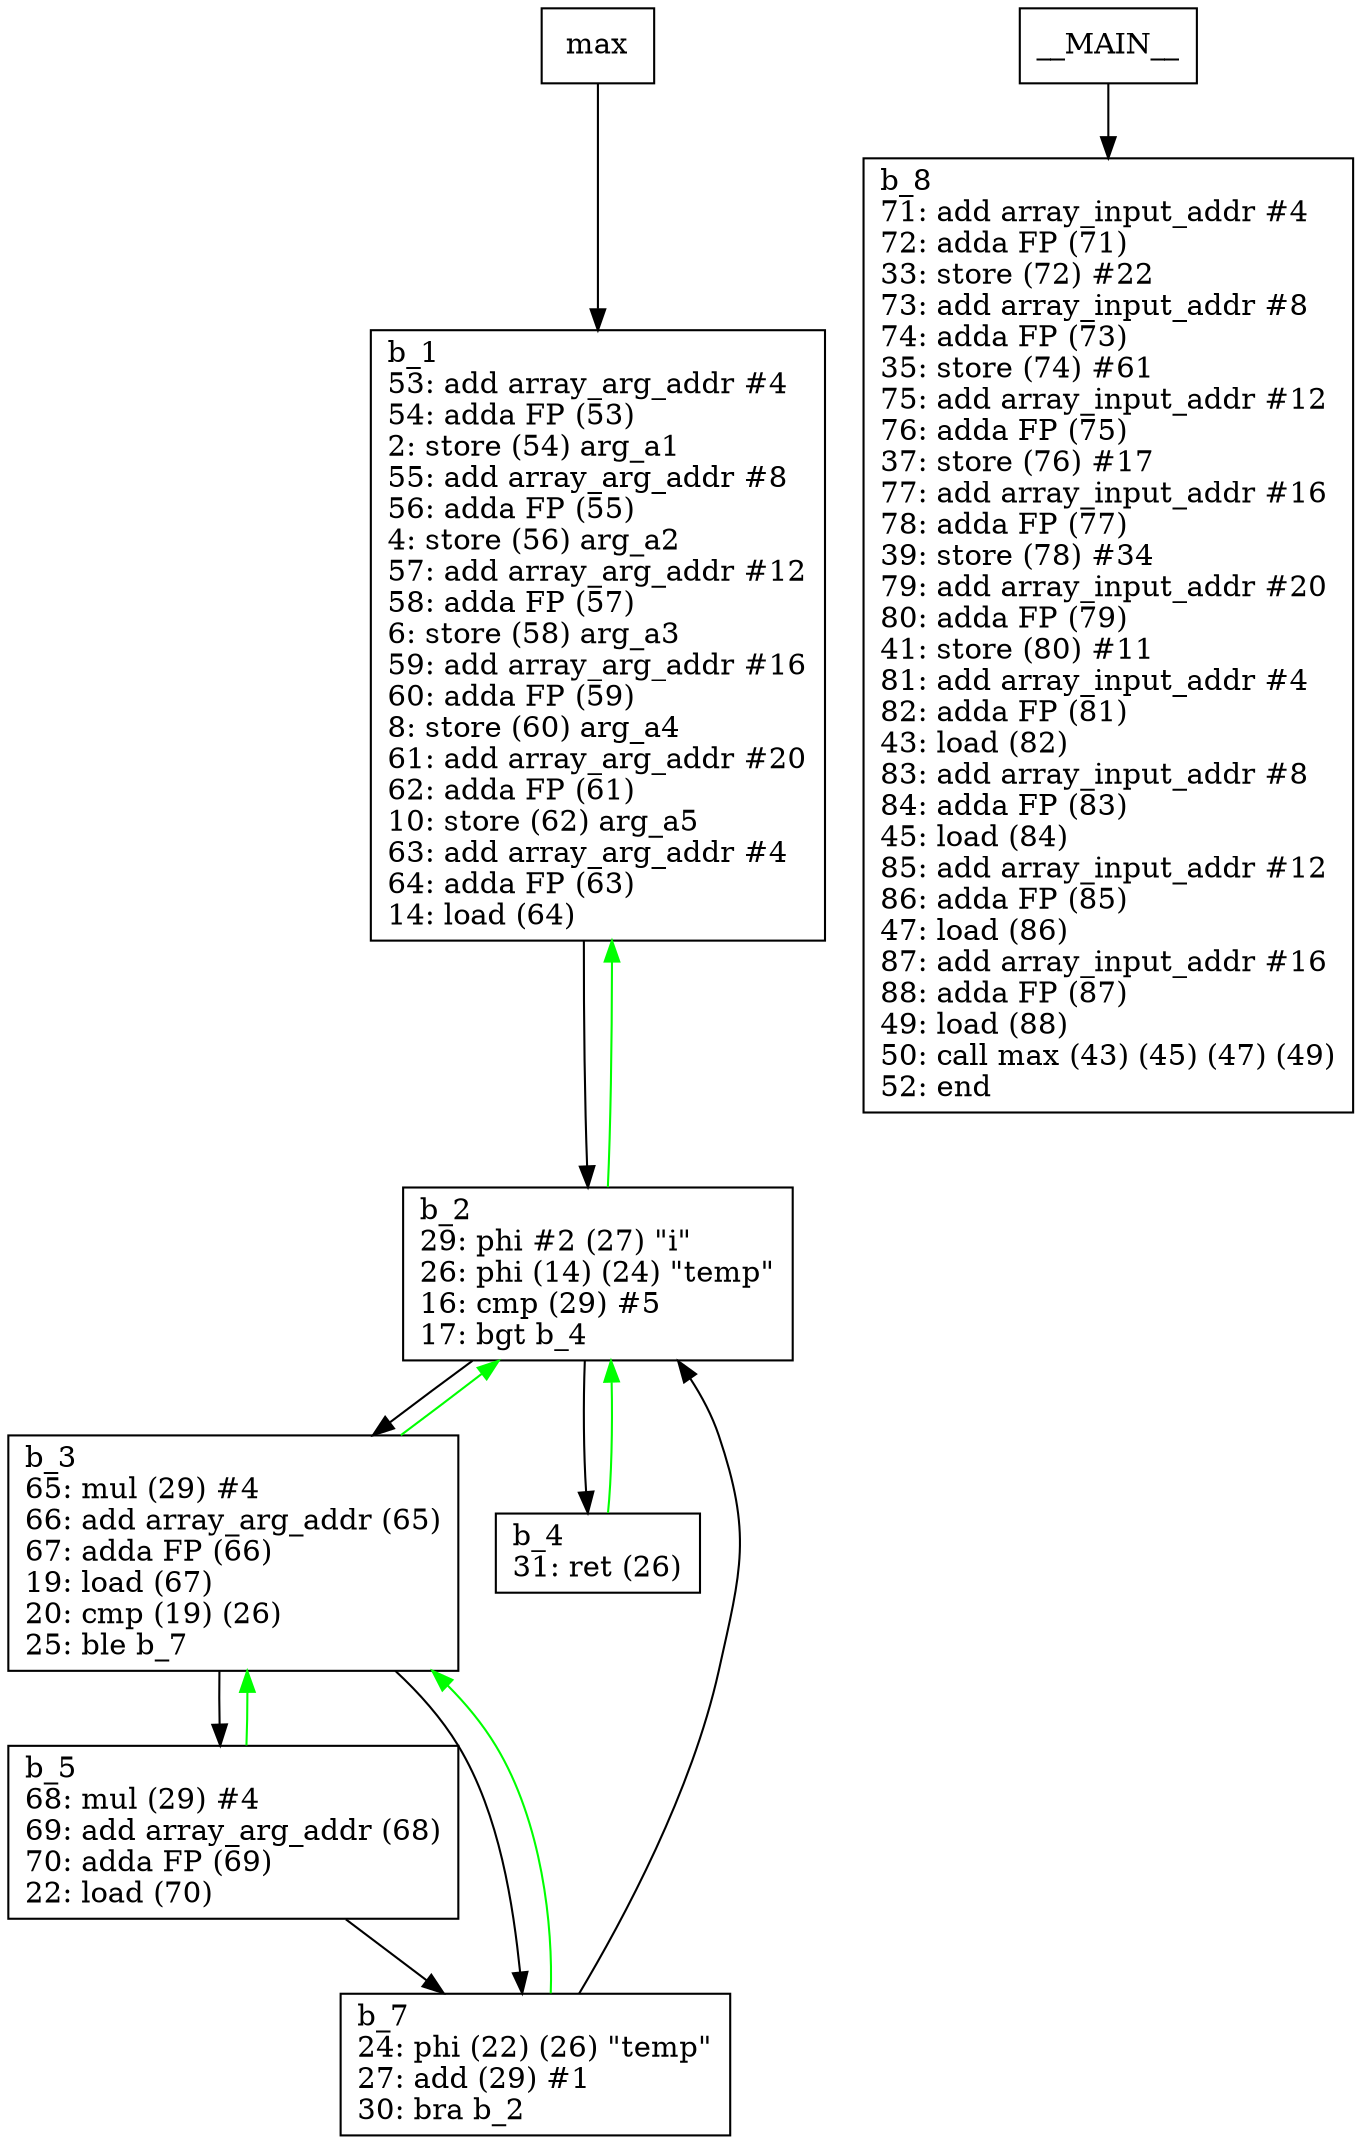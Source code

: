 digraph Computation {
node [shape=box];
max -> b_1;
b_1 [label="b_1\l53: add array_arg_addr #4\l54: adda FP (53)\l2: store (54) arg_a1\l55: add array_arg_addr #8\l56: adda FP (55)\l4: store (56) arg_a2\l57: add array_arg_addr #12\l58: adda FP (57)\l6: store (58) arg_a3\l59: add array_arg_addr #16\l60: adda FP (59)\l8: store (60) arg_a4\l61: add array_arg_addr #20\l62: adda FP (61)\l10: store (62) arg_a5\l63: add array_arg_addr #4\l64: adda FP (63)\l14: load (64)\l"]
b_1 -> b_2;
b_2 [label="b_2\l29: phi #2 (27) \"i\"\l26: phi (14) (24) \"temp\"\l16: cmp (29) #5\l17: bgt b_4\l"]
b_2 -> b_3;
b_3 [label="b_3\l65: mul (29) #4\l66: add array_arg_addr (65)\l67: adda FP (66)\l19: load (67)\l20: cmp (19) (26)\l25: ble b_7\l"]
b_3 -> b_5;
b_5 [label="b_5\l68: mul (29) #4\l69: add array_arg_addr (68)\l70: adda FP (69)\l22: load (70)\l"]
b_5 -> b_7;
b_7 [label="b_7\l24: phi (22) (26) \"temp\"\l27: add (29) #1\l30: bra b_2\l"]
b_7 -> b_2;
b_7 -> b_3[color="green"];
b_5 -> b_3[color="green"];
b_3 -> b_7;
b_3 -> b_2[color="green"];
b_2 -> b_4;
b_4 [label="b_4\l31: ret (26)\l"]
b_4 -> b_2[color="green"];
b_2 -> b_1[color="green"];
__MAIN__ -> b_8;
b_8 [label="b_8\l71: add array_input_addr #4\l72: adda FP (71)\l33: store (72) #22\l73: add array_input_addr #8\l74: adda FP (73)\l35: store (74) #61\l75: add array_input_addr #12\l76: adda FP (75)\l37: store (76) #17\l77: add array_input_addr #16\l78: adda FP (77)\l39: store (78) #34\l79: add array_input_addr #20\l80: adda FP (79)\l41: store (80) #11\l81: add array_input_addr #4\l82: adda FP (81)\l43: load (82)\l83: add array_input_addr #8\l84: adda FP (83)\l45: load (84)\l85: add array_input_addr #12\l86: adda FP (85)\l47: load (86)\l87: add array_input_addr #16\l88: adda FP (87)\l49: load (88)\l50: call max (43) (45) (47) (49)\l52: end\l"]
}